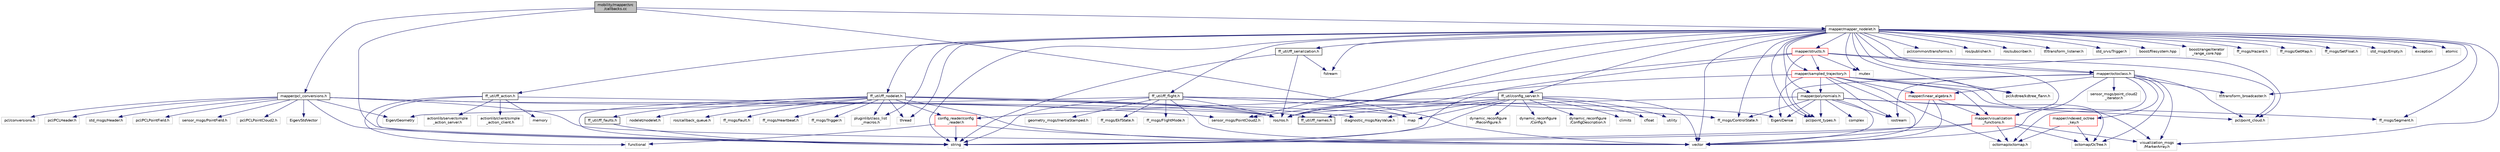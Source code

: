 digraph "mobility/mapper/src/callbacks.cc"
{
 // LATEX_PDF_SIZE
  edge [fontname="Helvetica",fontsize="10",labelfontname="Helvetica",labelfontsize="10"];
  node [fontname="Helvetica",fontsize="10",shape=record];
  Node1 [label="mobility/mapper/src\l/callbacks.cc",height=0.2,width=0.4,color="black", fillcolor="grey75", style="filled", fontcolor="black",tooltip=" "];
  Node1 -> Node2 [color="midnightblue",fontsize="10",style="solid",fontname="Helvetica"];
  Node2 [label="mapper/mapper_nodelet.h",height=0.2,width=0.4,color="black", fillcolor="white", style="filled",URL="$mapper__nodelet_8h.html",tooltip=" "];
  Node2 -> Node3 [color="midnightblue",fontsize="10",style="solid",fontname="Helvetica"];
  Node3 [label="sensor_msgs/PointCloud2.h",height=0.2,width=0.4,color="grey75", fillcolor="white", style="filled",tooltip=" "];
  Node2 -> Node4 [color="midnightblue",fontsize="10",style="solid",fontname="Helvetica"];
  Node4 [label="pcl/point_cloud.h",height=0.2,width=0.4,color="grey75", fillcolor="white", style="filled",tooltip=" "];
  Node2 -> Node5 [color="midnightblue",fontsize="10",style="solid",fontname="Helvetica"];
  Node5 [label="pcl/point_types.h",height=0.2,width=0.4,color="grey75", fillcolor="white", style="filled",tooltip=" "];
  Node2 -> Node6 [color="midnightblue",fontsize="10",style="solid",fontname="Helvetica"];
  Node6 [label="pcl/common/transforms.h",height=0.2,width=0.4,color="grey75", fillcolor="white", style="filled",tooltip=" "];
  Node2 -> Node7 [color="midnightblue",fontsize="10",style="solid",fontname="Helvetica"];
  Node7 [label="pcl/kdtree/kdtree_flann.h",height=0.2,width=0.4,color="grey75", fillcolor="white", style="filled",tooltip=" "];
  Node2 -> Node8 [color="midnightblue",fontsize="10",style="solid",fontname="Helvetica"];
  Node8 [label="ros/ros.h",height=0.2,width=0.4,color="grey75", fillcolor="white", style="filled",tooltip=" "];
  Node2 -> Node9 [color="midnightblue",fontsize="10",style="solid",fontname="Helvetica"];
  Node9 [label="ros/publisher.h",height=0.2,width=0.4,color="grey75", fillcolor="white", style="filled",tooltip=" "];
  Node2 -> Node10 [color="midnightblue",fontsize="10",style="solid",fontname="Helvetica"];
  Node10 [label="ros/subscriber.h",height=0.2,width=0.4,color="grey75", fillcolor="white", style="filled",tooltip=" "];
  Node2 -> Node11 [color="midnightblue",fontsize="10",style="solid",fontname="Helvetica"];
  Node11 [label="tf/transform_listener.h",height=0.2,width=0.4,color="grey75", fillcolor="white", style="filled",tooltip=" "];
  Node2 -> Node12 [color="midnightblue",fontsize="10",style="solid",fontname="Helvetica"];
  Node12 [label="visualization_msgs\l/MarkerArray.h",height=0.2,width=0.4,color="grey75", fillcolor="white", style="filled",tooltip=" "];
  Node2 -> Node13 [color="midnightblue",fontsize="10",style="solid",fontname="Helvetica"];
  Node13 [label="tf/transform_broadcaster.h",height=0.2,width=0.4,color="grey75", fillcolor="white", style="filled",tooltip=" "];
  Node2 -> Node14 [color="midnightblue",fontsize="10",style="solid",fontname="Helvetica"];
  Node14 [label="std_srvs/Trigger.h",height=0.2,width=0.4,color="grey75", fillcolor="white", style="filled",tooltip=" "];
  Node2 -> Node15 [color="midnightblue",fontsize="10",style="solid",fontname="Helvetica"];
  Node15 [label="boost/filesystem.hpp",height=0.2,width=0.4,color="grey75", fillcolor="white", style="filled",tooltip=" "];
  Node2 -> Node16 [color="midnightblue",fontsize="10",style="solid",fontname="Helvetica"];
  Node16 [label="boost/range/iterator\l_range_core.hpp",height=0.2,width=0.4,color="grey75", fillcolor="white", style="filled",tooltip=" "];
  Node2 -> Node17 [color="midnightblue",fontsize="10",style="solid",fontname="Helvetica"];
  Node17 [label="pluginlib/class_list\l_macros.h",height=0.2,width=0.4,color="grey75", fillcolor="white", style="filled",tooltip=" "];
  Node2 -> Node18 [color="midnightblue",fontsize="10",style="solid",fontname="Helvetica"];
  Node18 [label="ff_util/ff_nodelet.h",height=0.2,width=0.4,color="black", fillcolor="white", style="filled",URL="$ff__nodelet_8h.html",tooltip=" "];
  Node18 -> Node8 [color="midnightblue",fontsize="10",style="solid",fontname="Helvetica"];
  Node18 -> Node19 [color="midnightblue",fontsize="10",style="solid",fontname="Helvetica"];
  Node19 [label="ros/callback_queue.h",height=0.2,width=0.4,color="grey75", fillcolor="white", style="filled",tooltip=" "];
  Node18 -> Node20 [color="midnightblue",fontsize="10",style="solid",fontname="Helvetica"];
  Node20 [label="nodelet/nodelet.h",height=0.2,width=0.4,color="grey75", fillcolor="white", style="filled",tooltip=" "];
  Node18 -> Node17 [color="midnightblue",fontsize="10",style="solid",fontname="Helvetica"];
  Node18 -> Node21 [color="midnightblue",fontsize="10",style="solid",fontname="Helvetica"];
  Node21 [label="diagnostic_msgs/KeyValue.h",height=0.2,width=0.4,color="grey75", fillcolor="white", style="filled",tooltip=" "];
  Node18 -> Node22 [color="midnightblue",fontsize="10",style="solid",fontname="Helvetica"];
  Node22 [label="config_reader/config\l_reader.h",height=0.2,width=0.4,color="red", fillcolor="white", style="filled",URL="$config__reader_8h.html",tooltip=" "];
  Node22 -> Node33 [color="midnightblue",fontsize="10",style="solid",fontname="Helvetica"];
  Node33 [label="functional",height=0.2,width=0.4,color="grey75", fillcolor="white", style="filled",tooltip=" "];
  Node22 -> Node34 [color="midnightblue",fontsize="10",style="solid",fontname="Helvetica"];
  Node34 [label="string",height=0.2,width=0.4,color="grey75", fillcolor="white", style="filled",tooltip=" "];
  Node22 -> Node35 [color="midnightblue",fontsize="10",style="solid",fontname="Helvetica"];
  Node35 [label="vector",height=0.2,width=0.4,color="grey75", fillcolor="white", style="filled",tooltip=" "];
  Node18 -> Node42 [color="midnightblue",fontsize="10",style="solid",fontname="Helvetica"];
  Node42 [label="ff_msgs/Fault.h",height=0.2,width=0.4,color="grey75", fillcolor="white", style="filled",tooltip=" "];
  Node18 -> Node43 [color="midnightblue",fontsize="10",style="solid",fontname="Helvetica"];
  Node43 [label="ff_msgs/Heartbeat.h",height=0.2,width=0.4,color="grey75", fillcolor="white", style="filled",tooltip=" "];
  Node18 -> Node44 [color="midnightblue",fontsize="10",style="solid",fontname="Helvetica"];
  Node44 [label="ff_msgs/Trigger.h",height=0.2,width=0.4,color="grey75", fillcolor="white", style="filled",tooltip=" "];
  Node18 -> Node45 [color="midnightblue",fontsize="10",style="solid",fontname="Helvetica"];
  Node45 [label="ff_util/ff_faults.h",height=0.2,width=0.4,color="black", fillcolor="white", style="filled",URL="$ff__faults_8h.html",tooltip=" "];
  Node45 -> Node34 [color="midnightblue",fontsize="10",style="solid",fontname="Helvetica"];
  Node18 -> Node46 [color="midnightblue",fontsize="10",style="solid",fontname="Helvetica"];
  Node46 [label="ff_util/ff_names.h",height=0.2,width=0.4,color="black", fillcolor="white", style="filled",URL="$ff__names_8h.html",tooltip=" "];
  Node18 -> Node47 [color="midnightblue",fontsize="10",style="solid",fontname="Helvetica"];
  Node47 [label="map",height=0.2,width=0.4,color="grey75", fillcolor="white", style="filled",tooltip=" "];
  Node18 -> Node34 [color="midnightblue",fontsize="10",style="solid",fontname="Helvetica"];
  Node18 -> Node35 [color="midnightblue",fontsize="10",style="solid",fontname="Helvetica"];
  Node18 -> Node48 [color="midnightblue",fontsize="10",style="solid",fontname="Helvetica"];
  Node48 [label="thread",height=0.2,width=0.4,color="grey75", fillcolor="white", style="filled",tooltip=" "];
  Node2 -> Node49 [color="midnightblue",fontsize="10",style="solid",fontname="Helvetica"];
  Node49 [label="ff_util/ff_action.h",height=0.2,width=0.4,color="black", fillcolor="white", style="filled",URL="$ff__action_8h.html",tooltip=" "];
  Node49 -> Node8 [color="midnightblue",fontsize="10",style="solid",fontname="Helvetica"];
  Node49 -> Node50 [color="midnightblue",fontsize="10",style="solid",fontname="Helvetica"];
  Node50 [label="actionlib/server/simple\l_action_server.h",height=0.2,width=0.4,color="grey75", fillcolor="white", style="filled",tooltip=" "];
  Node49 -> Node51 [color="midnightblue",fontsize="10",style="solid",fontname="Helvetica"];
  Node51 [label="actionlib/client/simple\l_action_client.h",height=0.2,width=0.4,color="grey75", fillcolor="white", style="filled",tooltip=" "];
  Node49 -> Node33 [color="midnightblue",fontsize="10",style="solid",fontname="Helvetica"];
  Node49 -> Node52 [color="midnightblue",fontsize="10",style="solid",fontname="Helvetica"];
  Node52 [label="memory",height=0.2,width=0.4,color="grey75", fillcolor="white", style="filled",tooltip=" "];
  Node49 -> Node34 [color="midnightblue",fontsize="10",style="solid",fontname="Helvetica"];
  Node2 -> Node53 [color="midnightblue",fontsize="10",style="solid",fontname="Helvetica"];
  Node53 [label="ff_util/ff_flight.h",height=0.2,width=0.4,color="black", fillcolor="white", style="filled",URL="$ff__flight_8h.html",tooltip=" "];
  Node53 -> Node8 [color="midnightblue",fontsize="10",style="solid",fontname="Helvetica"];
  Node53 -> Node54 [color="midnightblue",fontsize="10",style="solid",fontname="Helvetica"];
  Node54 [label="geometry_msgs/InertiaStamped.h",height=0.2,width=0.4,color="grey75", fillcolor="white", style="filled",tooltip=" "];
  Node53 -> Node55 [color="midnightblue",fontsize="10",style="solid",fontname="Helvetica"];
  Node55 [label="ff_msgs/EkfState.h",height=0.2,width=0.4,color="grey75", fillcolor="white", style="filled",tooltip=" "];
  Node53 -> Node56 [color="midnightblue",fontsize="10",style="solid",fontname="Helvetica"];
  Node56 [label="ff_msgs/ControlState.h",height=0.2,width=0.4,color="grey75", fillcolor="white", style="filled",tooltip=" "];
  Node53 -> Node57 [color="midnightblue",fontsize="10",style="solid",fontname="Helvetica"];
  Node57 [label="ff_msgs/FlightMode.h",height=0.2,width=0.4,color="grey75", fillcolor="white", style="filled",tooltip=" "];
  Node53 -> Node58 [color="midnightblue",fontsize="10",style="solid",fontname="Helvetica"];
  Node58 [label="Eigen/Dense",height=0.2,width=0.4,color="grey75", fillcolor="white", style="filled",tooltip=" "];
  Node53 -> Node59 [color="midnightblue",fontsize="10",style="solid",fontname="Helvetica"];
  Node59 [label="Eigen/Geometry",height=0.2,width=0.4,color="grey75", fillcolor="white", style="filled",tooltip=" "];
  Node53 -> Node35 [color="midnightblue",fontsize="10",style="solid",fontname="Helvetica"];
  Node53 -> Node34 [color="midnightblue",fontsize="10",style="solid",fontname="Helvetica"];
  Node53 -> Node47 [color="midnightblue",fontsize="10",style="solid",fontname="Helvetica"];
  Node2 -> Node60 [color="midnightblue",fontsize="10",style="solid",fontname="Helvetica"];
  Node60 [label="ff_util/ff_serialization.h",height=0.2,width=0.4,color="black", fillcolor="white", style="filled",URL="$ff__serialization_8h.html",tooltip=" "];
  Node60 -> Node8 [color="midnightblue",fontsize="10",style="solid",fontname="Helvetica"];
  Node60 -> Node41 [color="midnightblue",fontsize="10",style="solid",fontname="Helvetica"];
  Node41 [label="fstream",height=0.2,width=0.4,color="grey75", fillcolor="white", style="filled",tooltip=" "];
  Node60 -> Node34 [color="midnightblue",fontsize="10",style="solid",fontname="Helvetica"];
  Node2 -> Node61 [color="midnightblue",fontsize="10",style="solid",fontname="Helvetica"];
  Node61 [label="ff_util/config_server.h",height=0.2,width=0.4,color="black", fillcolor="white", style="filled",URL="$config__server_8h.html",tooltip=" "];
  Node61 -> Node8 [color="midnightblue",fontsize="10",style="solid",fontname="Helvetica"];
  Node61 -> Node46 [color="midnightblue",fontsize="10",style="solid",fontname="Helvetica"];
  Node61 -> Node22 [color="midnightblue",fontsize="10",style="solid",fontname="Helvetica"];
  Node61 -> Node62 [color="midnightblue",fontsize="10",style="solid",fontname="Helvetica"];
  Node62 [label="dynamic_reconfigure\l/Reconfigure.h",height=0.2,width=0.4,color="grey75", fillcolor="white", style="filled",tooltip=" "];
  Node61 -> Node63 [color="midnightblue",fontsize="10",style="solid",fontname="Helvetica"];
  Node63 [label="dynamic_reconfigure\l/Config.h",height=0.2,width=0.4,color="grey75", fillcolor="white", style="filled",tooltip=" "];
  Node61 -> Node64 [color="midnightblue",fontsize="10",style="solid",fontname="Helvetica"];
  Node64 [label="dynamic_reconfigure\l/ConfigDescription.h",height=0.2,width=0.4,color="grey75", fillcolor="white", style="filled",tooltip=" "];
  Node61 -> Node21 [color="midnightblue",fontsize="10",style="solid",fontname="Helvetica"];
  Node61 -> Node65 [color="midnightblue",fontsize="10",style="solid",fontname="Helvetica"];
  Node65 [label="climits",height=0.2,width=0.4,color="grey75", fillcolor="white", style="filled",tooltip=" "];
  Node61 -> Node66 [color="midnightblue",fontsize="10",style="solid",fontname="Helvetica"];
  Node66 [label="cfloat",height=0.2,width=0.4,color="grey75", fillcolor="white", style="filled",tooltip=" "];
  Node61 -> Node34 [color="midnightblue",fontsize="10",style="solid",fontname="Helvetica"];
  Node61 -> Node67 [color="midnightblue",fontsize="10",style="solid",fontname="Helvetica"];
  Node67 [label="utility",height=0.2,width=0.4,color="grey75", fillcolor="white", style="filled",tooltip=" "];
  Node61 -> Node35 [color="midnightblue",fontsize="10",style="solid",fontname="Helvetica"];
  Node61 -> Node47 [color="midnightblue",fontsize="10",style="solid",fontname="Helvetica"];
  Node2 -> Node68 [color="midnightblue",fontsize="10",style="solid",fontname="Helvetica"];
  Node68 [label="ff_msgs/Hazard.h",height=0.2,width=0.4,color="grey75", fillcolor="white", style="filled",tooltip=" "];
  Node2 -> Node69 [color="midnightblue",fontsize="10",style="solid",fontname="Helvetica"];
  Node69 [label="ff_msgs/GetMap.h",height=0.2,width=0.4,color="grey75", fillcolor="white", style="filled",tooltip=" "];
  Node2 -> Node70 [color="midnightblue",fontsize="10",style="solid",fontname="Helvetica"];
  Node70 [label="ff_msgs/SetFloat.h",height=0.2,width=0.4,color="grey75", fillcolor="white", style="filled",tooltip=" "];
  Node2 -> Node71 [color="midnightblue",fontsize="10",style="solid",fontname="Helvetica"];
  Node71 [label="std_msgs/Empty.h",height=0.2,width=0.4,color="grey75", fillcolor="white", style="filled",tooltip=" "];
  Node2 -> Node41 [color="midnightblue",fontsize="10",style="solid",fontname="Helvetica"];
  Node2 -> Node35 [color="midnightblue",fontsize="10",style="solid",fontname="Helvetica"];
  Node2 -> Node34 [color="midnightblue",fontsize="10",style="solid",fontname="Helvetica"];
  Node2 -> Node72 [color="midnightblue",fontsize="10",style="solid",fontname="Helvetica"];
  Node72 [label="exception",height=0.2,width=0.4,color="grey75", fillcolor="white", style="filled",tooltip=" "];
  Node2 -> Node48 [color="midnightblue",fontsize="10",style="solid",fontname="Helvetica"];
  Node2 -> Node73 [color="midnightblue",fontsize="10",style="solid",fontname="Helvetica"];
  Node73 [label="mutex",height=0.2,width=0.4,color="grey75", fillcolor="white", style="filled",tooltip=" "];
  Node2 -> Node74 [color="midnightblue",fontsize="10",style="solid",fontname="Helvetica"];
  Node74 [label="atomic",height=0.2,width=0.4,color="grey75", fillcolor="white", style="filled",tooltip=" "];
  Node2 -> Node75 [color="midnightblue",fontsize="10",style="solid",fontname="Helvetica"];
  Node75 [label="ff_msgs/Segment.h",height=0.2,width=0.4,color="grey75", fillcolor="white", style="filled",tooltip=" "];
  Node2 -> Node56 [color="midnightblue",fontsize="10",style="solid",fontname="Helvetica"];
  Node2 -> Node76 [color="midnightblue",fontsize="10",style="solid",fontname="Helvetica"];
  Node76 [label="mapper/octoclass.h",height=0.2,width=0.4,color="black", fillcolor="white", style="filled",URL="$octoclass_8h.html",tooltip=" "];
  Node76 -> Node77 [color="midnightblue",fontsize="10",style="solid",fontname="Helvetica"];
  Node77 [label="octomap/octomap.h",height=0.2,width=0.4,color="grey75", fillcolor="white", style="filled",tooltip=" "];
  Node76 -> Node78 [color="midnightblue",fontsize="10",style="solid",fontname="Helvetica"];
  Node78 [label="octomap/OcTree.h",height=0.2,width=0.4,color="grey75", fillcolor="white", style="filled",tooltip=" "];
  Node76 -> Node4 [color="midnightblue",fontsize="10",style="solid",fontname="Helvetica"];
  Node76 -> Node13 [color="midnightblue",fontsize="10",style="solid",fontname="Helvetica"];
  Node76 -> Node5 [color="midnightblue",fontsize="10",style="solid",fontname="Helvetica"];
  Node76 -> Node79 [color="midnightblue",fontsize="10",style="solid",fontname="Helvetica"];
  Node79 [label="sensor_msgs/point_cloud2\l_iterator.h",height=0.2,width=0.4,color="grey75", fillcolor="white", style="filled",tooltip=" "];
  Node76 -> Node12 [color="midnightblue",fontsize="10",style="solid",fontname="Helvetica"];
  Node76 -> Node35 [color="midnightblue",fontsize="10",style="solid",fontname="Helvetica"];
  Node76 -> Node80 [color="midnightblue",fontsize="10",style="solid",fontname="Helvetica"];
  Node80 [label="iostream",height=0.2,width=0.4,color="grey75", fillcolor="white", style="filled",tooltip=" "];
  Node76 -> Node81 [color="midnightblue",fontsize="10",style="solid",fontname="Helvetica"];
  Node81 [label="mapper/indexed_octree\l_key.h",height=0.2,width=0.4,color="red", fillcolor="white", style="filled",URL="$indexed__octree__key_8h.html",tooltip=" "];
  Node81 -> Node77 [color="midnightblue",fontsize="10",style="solid",fontname="Helvetica"];
  Node81 -> Node78 [color="midnightblue",fontsize="10",style="solid",fontname="Helvetica"];
  Node76 -> Node83 [color="midnightblue",fontsize="10",style="solid",fontname="Helvetica"];
  Node83 [label="mapper/linear_algebra.h",height=0.2,width=0.4,color="red", fillcolor="white", style="filled",URL="$linear__algebra_8h.html",tooltip=" "];
  Node83 -> Node35 [color="midnightblue",fontsize="10",style="solid",fontname="Helvetica"];
  Node83 -> Node34 [color="midnightblue",fontsize="10",style="solid",fontname="Helvetica"];
  Node83 -> Node91 [color="midnightblue",fontsize="10",style="solid",fontname="Helvetica"];
  Node91 [label="mapper/visualization\l_functions.h",height=0.2,width=0.4,color="red", fillcolor="white", style="filled",URL="$visualization__functions_8h.html",tooltip=" "];
  Node91 -> Node77 [color="midnightblue",fontsize="10",style="solid",fontname="Helvetica"];
  Node91 -> Node78 [color="midnightblue",fontsize="10",style="solid",fontname="Helvetica"];
  Node91 -> Node12 [color="midnightblue",fontsize="10",style="solid",fontname="Helvetica"];
  Node91 -> Node34 [color="midnightblue",fontsize="10",style="solid",fontname="Helvetica"];
  Node91 -> Node35 [color="midnightblue",fontsize="10",style="solid",fontname="Helvetica"];
  Node2 -> Node96 [color="midnightblue",fontsize="10",style="solid",fontname="Helvetica"];
  Node96 [label="mapper/polynomials.h",height=0.2,width=0.4,color="black", fillcolor="white", style="filled",URL="$polynomials_8h.html",tooltip=" "];
  Node96 -> Node4 [color="midnightblue",fontsize="10",style="solid",fontname="Helvetica"];
  Node96 -> Node5 [color="midnightblue",fontsize="10",style="solid",fontname="Helvetica"];
  Node96 -> Node8 [color="midnightblue",fontsize="10",style="solid",fontname="Helvetica"];
  Node96 -> Node58 [color="midnightblue",fontsize="10",style="solid",fontname="Helvetica"];
  Node96 -> Node97 [color="midnightblue",fontsize="10",style="solid",fontname="Helvetica"];
  Node97 [label="complex",height=0.2,width=0.4,color="grey75", fillcolor="white", style="filled",tooltip=" "];
  Node96 -> Node80 [color="midnightblue",fontsize="10",style="solid",fontname="Helvetica"];
  Node96 -> Node35 [color="midnightblue",fontsize="10",style="solid",fontname="Helvetica"];
  Node96 -> Node56 [color="midnightblue",fontsize="10",style="solid",fontname="Helvetica"];
  Node96 -> Node75 [color="midnightblue",fontsize="10",style="solid",fontname="Helvetica"];
  Node2 -> Node98 [color="midnightblue",fontsize="10",style="solid",fontname="Helvetica"];
  Node98 [label="mapper/sampled_trajectory.h",height=0.2,width=0.4,color="red", fillcolor="white", style="filled",URL="$sampled__trajectory_8h.html",tooltip=" "];
  Node98 -> Node77 [color="midnightblue",fontsize="10",style="solid",fontname="Helvetica"];
  Node98 -> Node78 [color="midnightblue",fontsize="10",style="solid",fontname="Helvetica"];
  Node98 -> Node12 [color="midnightblue",fontsize="10",style="solid",fontname="Helvetica"];
  Node98 -> Node7 [color="midnightblue",fontsize="10",style="solid",fontname="Helvetica"];
  Node98 -> Node8 [color="midnightblue",fontsize="10",style="solid",fontname="Helvetica"];
  Node98 -> Node58 [color="midnightblue",fontsize="10",style="solid",fontname="Helvetica"];
  Node98 -> Node80 [color="midnightblue",fontsize="10",style="solid",fontname="Helvetica"];
  Node98 -> Node35 [color="midnightblue",fontsize="10",style="solid",fontname="Helvetica"];
  Node98 -> Node96 [color="midnightblue",fontsize="10",style="solid",fontname="Helvetica"];
  Node98 -> Node83 [color="midnightblue",fontsize="10",style="solid",fontname="Helvetica"];
  Node98 -> Node91 [color="midnightblue",fontsize="10",style="solid",fontname="Helvetica"];
  Node2 -> Node101 [color="midnightblue",fontsize="10",style="solid",fontname="Helvetica"];
  Node101 [label="mapper/structs.h",height=0.2,width=0.4,color="red", fillcolor="white", style="filled",URL="$structs_8h.html",tooltip=" "];
  Node101 -> Node3 [color="midnightblue",fontsize="10",style="solid",fontname="Helvetica"];
  Node101 -> Node4 [color="midnightblue",fontsize="10",style="solid",fontname="Helvetica"];
  Node101 -> Node5 [color="midnightblue",fontsize="10",style="solid",fontname="Helvetica"];
  Node101 -> Node76 [color="midnightblue",fontsize="10",style="solid",fontname="Helvetica"];
  Node101 -> Node98 [color="midnightblue",fontsize="10",style="solid",fontname="Helvetica"];
  Node101 -> Node34 [color="midnightblue",fontsize="10",style="solid",fontname="Helvetica"];
  Node101 -> Node73 [color="midnightblue",fontsize="10",style="solid",fontname="Helvetica"];
  Node2 -> Node91 [color="midnightblue",fontsize="10",style="solid",fontname="Helvetica"];
  Node1 -> Node35 [color="midnightblue",fontsize="10",style="solid",fontname="Helvetica"];
  Node1 -> Node34 [color="midnightblue",fontsize="10",style="solid",fontname="Helvetica"];
  Node1 -> Node106 [color="midnightblue",fontsize="10",style="solid",fontname="Helvetica"];
  Node106 [label="mapper/pcl_conversions.h",height=0.2,width=0.4,color="black", fillcolor="white", style="filled",URL="$pcl__conversions_8h.html",tooltip=" "];
  Node106 -> Node8 [color="midnightblue",fontsize="10",style="solid",fontname="Helvetica"];
  Node106 -> Node107 [color="midnightblue",fontsize="10",style="solid",fontname="Helvetica"];
  Node107 [label="pcl/conversions.h",height=0.2,width=0.4,color="grey75", fillcolor="white", style="filled",tooltip=" "];
  Node106 -> Node108 [color="midnightblue",fontsize="10",style="solid",fontname="Helvetica"];
  Node108 [label="pcl/PCLHeader.h",height=0.2,width=0.4,color="grey75", fillcolor="white", style="filled",tooltip=" "];
  Node106 -> Node109 [color="midnightblue",fontsize="10",style="solid",fontname="Helvetica"];
  Node109 [label="std_msgs/Header.h",height=0.2,width=0.4,color="grey75", fillcolor="white", style="filled",tooltip=" "];
  Node106 -> Node110 [color="midnightblue",fontsize="10",style="solid",fontname="Helvetica"];
  Node110 [label="pcl/PCLPointField.h",height=0.2,width=0.4,color="grey75", fillcolor="white", style="filled",tooltip=" "];
  Node106 -> Node111 [color="midnightblue",fontsize="10",style="solid",fontname="Helvetica"];
  Node111 [label="sensor_msgs/PointField.h",height=0.2,width=0.4,color="grey75", fillcolor="white", style="filled",tooltip=" "];
  Node106 -> Node112 [color="midnightblue",fontsize="10",style="solid",fontname="Helvetica"];
  Node112 [label="pcl/PCLPointCloud2.h",height=0.2,width=0.4,color="grey75", fillcolor="white", style="filled",tooltip=" "];
  Node106 -> Node3 [color="midnightblue",fontsize="10",style="solid",fontname="Helvetica"];
  Node106 -> Node59 [color="midnightblue",fontsize="10",style="solid",fontname="Helvetica"];
  Node106 -> Node113 [color="midnightblue",fontsize="10",style="solid",fontname="Helvetica"];
  Node113 [label="Eigen/StdVector",height=0.2,width=0.4,color="grey75", fillcolor="white", style="filled",tooltip=" "];
  Node106 -> Node35 [color="midnightblue",fontsize="10",style="solid",fontname="Helvetica"];
  Node106 -> Node34 [color="midnightblue",fontsize="10",style="solid",fontname="Helvetica"];
}
